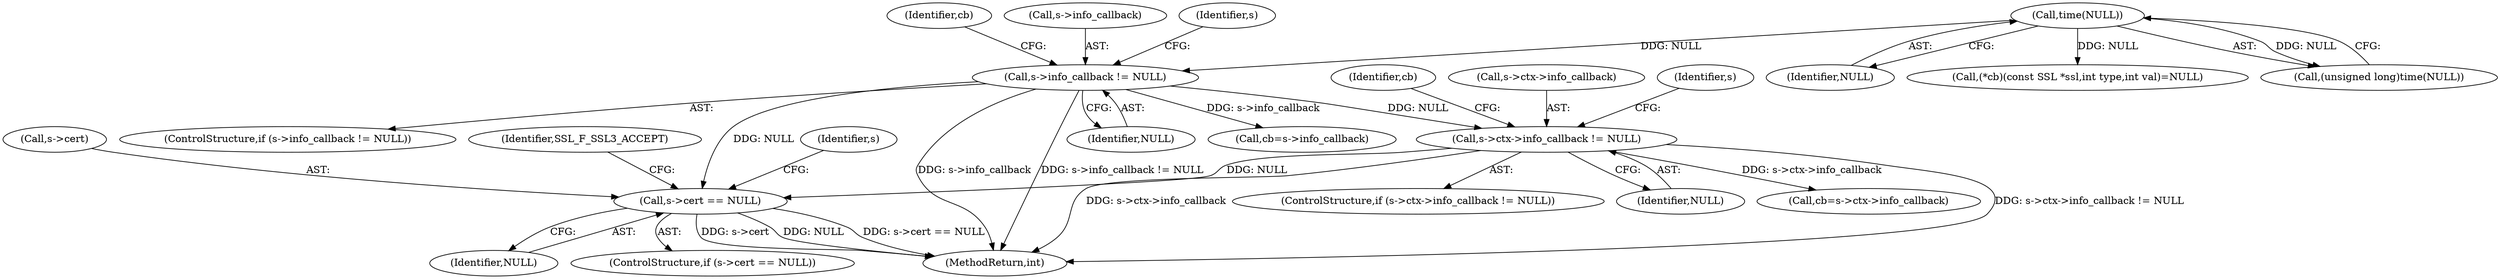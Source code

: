 digraph "0_openssl_bc8923b1ec9c467755cd86f7848c50ee8812e441_0@pointer" {
"1000211" [label="(Call,s->cert == NULL)"];
"1000183" [label="(Call,s->ctx->info_callback != NULL)"];
"1000171" [label="(Call,s->info_callback != NULL)"];
"1000145" [label="(Call,time(NULL))"];
"1000182" [label="(ControlStructure,if (s->ctx->info_callback != NULL))"];
"1000175" [label="(Identifier,NULL)"];
"1000186" [label="(Identifier,s)"];
"1000191" [label="(Identifier,cb)"];
"1000177" [label="(Identifier,cb)"];
"1000212" [label="(Call,s->cert)"];
"1000143" [label="(Call,(unsigned long)time(NULL))"];
"1000215" [label="(Identifier,NULL)"];
"1000225" [label="(Identifier,s)"];
"1000171" [label="(Call,s->info_callback != NULL)"];
"1000210" [label="(ControlStructure,if (s->cert == NULL))"];
"1000189" [label="(Identifier,NULL)"];
"1000184" [label="(Call,s->ctx->info_callback)"];
"1000190" [label="(Call,cb=s->ctx->info_callback)"];
"1000148" [label="(Call,(*cb)(const SSL *ssl,int type,int val)=NULL)"];
"1000211" [label="(Call,s->cert == NULL)"];
"1000183" [label="(Call,s->ctx->info_callback != NULL)"];
"1000237" [label="(MethodReturn,int)"];
"1000146" [label="(Identifier,NULL)"];
"1000176" [label="(Call,cb=s->info_callback)"];
"1000170" [label="(ControlStructure,if (s->info_callback != NULL))"];
"1000218" [label="(Identifier,SSL_F_SSL3_ACCEPT)"];
"1000145" [label="(Call,time(NULL))"];
"1000172" [label="(Call,s->info_callback)"];
"1000199" [label="(Identifier,s)"];
"1000211" -> "1000210"  [label="AST: "];
"1000211" -> "1000215"  [label="CFG: "];
"1000212" -> "1000211"  [label="AST: "];
"1000215" -> "1000211"  [label="AST: "];
"1000218" -> "1000211"  [label="CFG: "];
"1000225" -> "1000211"  [label="CFG: "];
"1000211" -> "1000237"  [label="DDG: s->cert == NULL"];
"1000211" -> "1000237"  [label="DDG: s->cert"];
"1000211" -> "1000237"  [label="DDG: NULL"];
"1000183" -> "1000211"  [label="DDG: NULL"];
"1000171" -> "1000211"  [label="DDG: NULL"];
"1000183" -> "1000182"  [label="AST: "];
"1000183" -> "1000189"  [label="CFG: "];
"1000184" -> "1000183"  [label="AST: "];
"1000189" -> "1000183"  [label="AST: "];
"1000191" -> "1000183"  [label="CFG: "];
"1000199" -> "1000183"  [label="CFG: "];
"1000183" -> "1000237"  [label="DDG: s->ctx->info_callback"];
"1000183" -> "1000237"  [label="DDG: s->ctx->info_callback != NULL"];
"1000171" -> "1000183"  [label="DDG: NULL"];
"1000183" -> "1000190"  [label="DDG: s->ctx->info_callback"];
"1000171" -> "1000170"  [label="AST: "];
"1000171" -> "1000175"  [label="CFG: "];
"1000172" -> "1000171"  [label="AST: "];
"1000175" -> "1000171"  [label="AST: "];
"1000177" -> "1000171"  [label="CFG: "];
"1000186" -> "1000171"  [label="CFG: "];
"1000171" -> "1000237"  [label="DDG: s->info_callback"];
"1000171" -> "1000237"  [label="DDG: s->info_callback != NULL"];
"1000145" -> "1000171"  [label="DDG: NULL"];
"1000171" -> "1000176"  [label="DDG: s->info_callback"];
"1000145" -> "1000143"  [label="AST: "];
"1000145" -> "1000146"  [label="CFG: "];
"1000146" -> "1000145"  [label="AST: "];
"1000143" -> "1000145"  [label="CFG: "];
"1000145" -> "1000143"  [label="DDG: NULL"];
"1000145" -> "1000148"  [label="DDG: NULL"];
}
